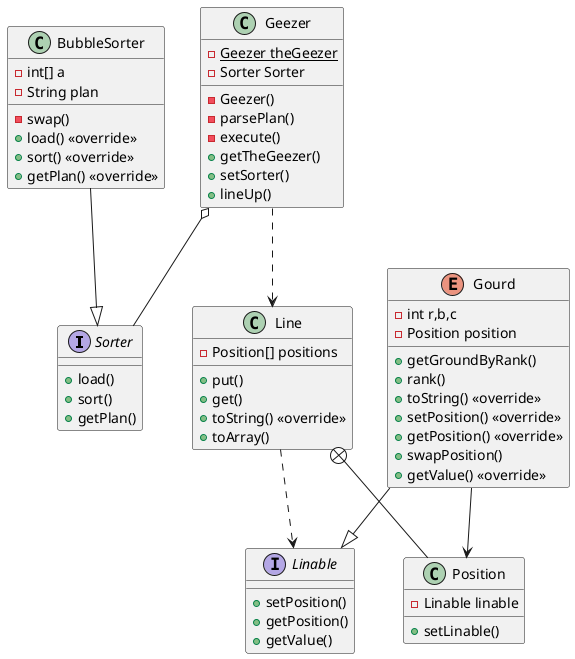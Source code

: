 @startuml character1

interface Sorter {
    + load()
    + sort()
    + getPlan()
}

class BubbleSorter {
    - int[] a
    - String plan
    
    - swap()
    + load() <<override>>
    + sort() <<override>>
    + getPlan() <<override>>
}

BubbleSorter --|> Sorter

class Geezer {
    - {static} Geezer theGeezer
    - Sorter Sorter

    - Geezer()
    - parsePlan()
    - execute()
    + getTheGeezer()
    + setSorter()
    + lineUp()
}

interface Linable {
    + setPosition()
    + getPosition()
    + getValue()
}

enum Gourd {
    - int r,b,c
    - Position position

    + getGroundByRank()
    + rank()
    + toString() <<override>>
    + setPosition() <<override>>
    + getPosition() <<override>>
    + swapPosition()
    + getValue() <<override>>
}

Gourd --|> Linable

class Line {
    - Position[] positions

    + put()
    + get()
    + toString() <<override>>
    + toArray()

}


class Position {
    - Linable linable

    + setLinable()
}

Line +-- Position
Geezer o-- Sorter
Gourd --> Position

Geezer ..> Line
Line ..> Linable

@enduml